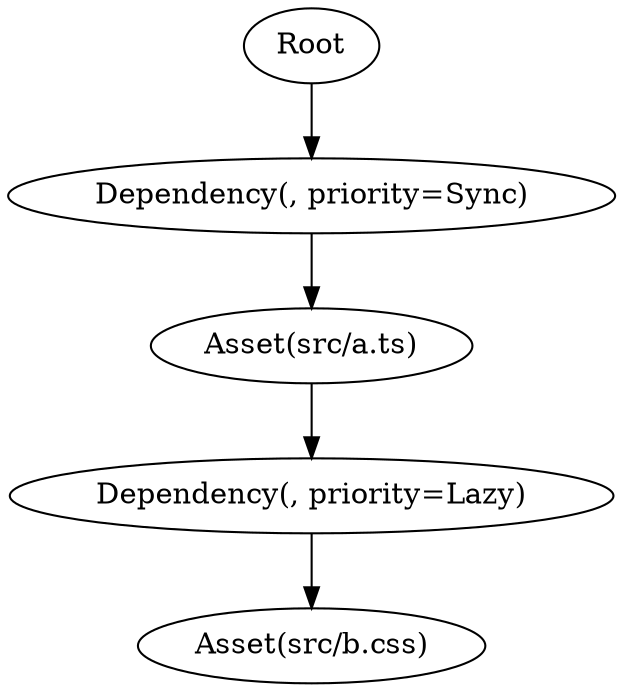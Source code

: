 digraph {
    0 [ label = "Root" ]
    1 [ label = "Asset(src/a.ts)" ]
    2 [ label = "Dependency(, priority=Sync)" ]
    3 [ label = "Asset(src/b.css)" ]
    4 [ label = "Dependency(, priority=Lazy)" ]
    0 -> 2 [ label = "" ]
    2 -> 1 [ label = "" ]
    1 -> 4 [ label = "" ]
    4 -> 3 [ label = "" ]
}
